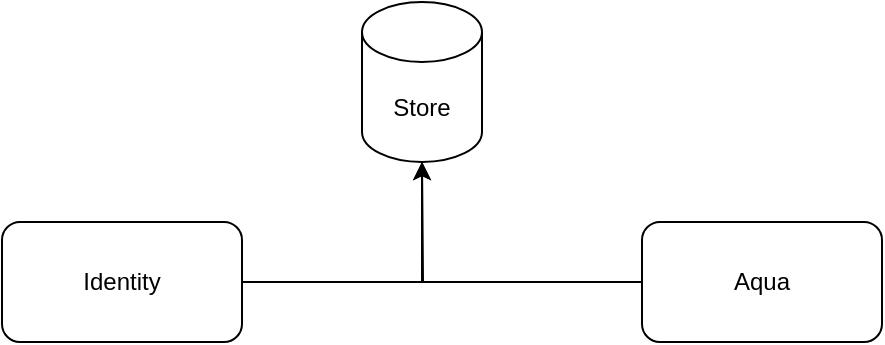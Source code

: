 <mxfile version="15.5.4" type="embed"><diagram id="23iRSUPoRavnBvh4doch" name="Page-1"><mxGraphModel dx="703" dy="301" grid="1" gridSize="10" guides="1" tooltips="1" connect="1" arrows="1" fold="1" page="1" pageScale="1" pageWidth="827" pageHeight="1169" math="0" shadow="0"><root><mxCell id="0"/><mxCell id="1" parent="0"/><mxCell id="2" value="Store" style="shape=cylinder3;whiteSpace=wrap;html=1;boundedLbl=1;backgroundOutline=1;size=15;" vertex="1" parent="1"><mxGeometry x="300" y="90" width="60" height="80" as="geometry"/></mxCell><mxCell id="4" style="edgeStyle=orthogonalEdgeStyle;rounded=0;orthogonalLoop=1;jettySize=auto;html=1;entryX=0.5;entryY=1;entryDx=0;entryDy=0;entryPerimeter=0;" edge="1" parent="1" source="3" target="2"><mxGeometry relative="1" as="geometry"><mxPoint x="330" y="190" as="targetPoint"/></mxGeometry></mxCell><mxCell id="3" value="Identity" style="rounded=1;whiteSpace=wrap;html=1;" vertex="1" parent="1"><mxGeometry x="120" y="200" width="120" height="60" as="geometry"/></mxCell><mxCell id="7" style="edgeStyle=orthogonalEdgeStyle;rounded=0;orthogonalLoop=1;jettySize=auto;html=1;" edge="1" parent="1" source="6"><mxGeometry relative="1" as="geometry"><mxPoint x="330" y="170" as="targetPoint"/></mxGeometry></mxCell><mxCell id="6" value="Aqua" style="rounded=1;whiteSpace=wrap;html=1;" vertex="1" parent="1"><mxGeometry x="440" y="200" width="120" height="60" as="geometry"/></mxCell></root></mxGraphModel></diagram></mxfile>